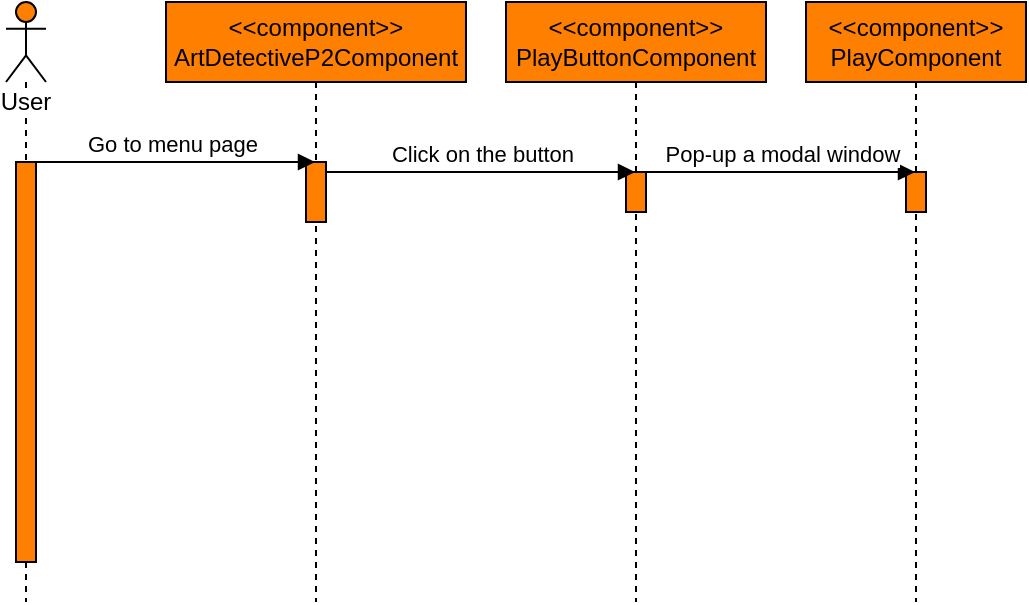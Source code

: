 <mxfile version="14.6.11" type="github"><diagram name="Page-1" id="0"><mxGraphModel dx="782" dy="469" grid="1" gridSize="10" guides="1" tooltips="1" connect="1" arrows="1" fold="1" page="1" pageScale="1" pageWidth="826" pageHeight="1169" background="#ffffff" math="0" shadow="0"><root><mxCell id="0"/><mxCell id="1" parent="0"/><mxCell id="AvCFfdqX7LR5tV4mft_W-1" value="User" style="shape=umlLifeline;participant=umlActor;perimeter=lifelinePerimeter;whiteSpace=wrap;html=1;container=1;collapsible=0;recursiveResize=0;verticalAlign=top;spacingTop=36;labelBackgroundColor=#ffffff;outlineConnect=0;strokeColor=#000000;fillColor=#FF8000;" vertex="1" parent="1"><mxGeometry x="40" y="80" width="20" height="300" as="geometry"/></mxCell><mxCell id="AvCFfdqX7LR5tV4mft_W-2" value="" style="html=1;points=[];perimeter=orthogonalPerimeter;strokeColor=#000000;fillColor=#FF8000;" vertex="1" parent="AvCFfdqX7LR5tV4mft_W-1"><mxGeometry x="5" y="80" width="10" height="200" as="geometry"/></mxCell><mxCell id="AvCFfdqX7LR5tV4mft_W-3" value="&amp;lt;&amp;lt;component&amp;gt;&amp;gt;&lt;br&gt;ArtDetectiveP2Component" style="shape=umlLifeline;perimeter=lifelinePerimeter;whiteSpace=wrap;html=1;container=1;collapsible=0;recursiveResize=0;outlineConnect=0;strokeColor=#000000;fillColor=#FF8000;" vertex="1" parent="1"><mxGeometry x="120" y="80" width="150" height="300" as="geometry"/></mxCell><mxCell id="AvCFfdqX7LR5tV4mft_W-4" value="" style="html=1;points=[];perimeter=orthogonalPerimeter;strokeColor=#000000;fillColor=#FF8000;" vertex="1" parent="AvCFfdqX7LR5tV4mft_W-3"><mxGeometry x="70" y="80" width="10" height="30" as="geometry"/></mxCell><mxCell id="AvCFfdqX7LR5tV4mft_W-5" value="Go to menu page" style="html=1;verticalAlign=bottom;endArrow=block;" edge="1" parent="1" target="AvCFfdqX7LR5tV4mft_W-3"><mxGeometry width="80" relative="1" as="geometry"><mxPoint x="50" y="160" as="sourcePoint"/><mxPoint x="130" y="160" as="targetPoint"/></mxGeometry></mxCell><mxCell id="AvCFfdqX7LR5tV4mft_W-6" value="&amp;lt;&amp;lt;component&amp;gt;&amp;gt;&lt;br&gt;PlayButtonComponent" style="shape=umlLifeline;perimeter=lifelinePerimeter;whiteSpace=wrap;html=1;container=1;collapsible=0;recursiveResize=0;outlineConnect=0;strokeColor=#000000;fillColor=#FF8000;" vertex="1" parent="1"><mxGeometry x="290" y="80" width="130" height="300" as="geometry"/></mxCell><mxCell id="AvCFfdqX7LR5tV4mft_W-7" value="" style="html=1;points=[];perimeter=orthogonalPerimeter;strokeColor=#000000;fillColor=#FF8000;" vertex="1" parent="AvCFfdqX7LR5tV4mft_W-6"><mxGeometry x="60" y="85" width="10" height="20" as="geometry"/></mxCell><mxCell id="AvCFfdqX7LR5tV4mft_W-8" value="&amp;lt;&amp;lt;component&amp;gt;&amp;gt;&lt;br&gt;PlayComponent" style="shape=umlLifeline;perimeter=lifelinePerimeter;whiteSpace=wrap;html=1;container=1;collapsible=0;recursiveResize=0;outlineConnect=0;strokeColor=#000000;fillColor=#FF8000;" vertex="1" parent="1"><mxGeometry x="440" y="80" width="110" height="300" as="geometry"/></mxCell><mxCell id="AvCFfdqX7LR5tV4mft_W-9" value="" style="html=1;points=[];perimeter=orthogonalPerimeter;strokeColor=#000000;fillColor=#FF8000;" vertex="1" parent="AvCFfdqX7LR5tV4mft_W-8"><mxGeometry x="50" y="85" width="10" height="20" as="geometry"/></mxCell><mxCell id="AvCFfdqX7LR5tV4mft_W-10" value="Click on the button" style="html=1;verticalAlign=bottom;endArrow=block;" edge="1" parent="1"><mxGeometry width="80" relative="1" as="geometry"><mxPoint x="200" y="165" as="sourcePoint"/><mxPoint x="354.5" y="165" as="targetPoint"/></mxGeometry></mxCell><mxCell id="AvCFfdqX7LR5tV4mft_W-11" value="Pop-up a modal window" style="html=1;verticalAlign=bottom;endArrow=block;" edge="1" parent="1"><mxGeometry width="80" relative="1" as="geometry"><mxPoint x="360" y="165" as="sourcePoint"/><mxPoint x="494.5" y="165" as="targetPoint"/></mxGeometry></mxCell></root></mxGraphModel></diagram></mxfile>